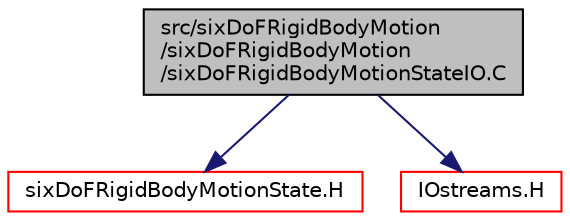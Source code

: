 digraph "src/sixDoFRigidBodyMotion/sixDoFRigidBodyMotion/sixDoFRigidBodyMotionStateIO.C"
{
  bgcolor="transparent";
  edge [fontname="Helvetica",fontsize="10",labelfontname="Helvetica",labelfontsize="10"];
  node [fontname="Helvetica",fontsize="10",shape=record];
  Node0 [label="src/sixDoFRigidBodyMotion\l/sixDoFRigidBodyMotion\l/sixDoFRigidBodyMotionStateIO.C",height=0.2,width=0.4,color="black", fillcolor="grey75", style="filled", fontcolor="black"];
  Node0 -> Node1 [color="midnightblue",fontsize="10",style="solid",fontname="Helvetica"];
  Node1 [label="sixDoFRigidBodyMotionState.H",height=0.2,width=0.4,color="red",URL="$a15332.html"];
  Node0 -> Node112 [color="midnightblue",fontsize="10",style="solid",fontname="Helvetica"];
  Node112 [label="IOstreams.H",height=0.2,width=0.4,color="red",URL="$a09830.html",tooltip="Useful combination of include files which define Sin, Sout and Serr and the use of IO streams general..."];
}
